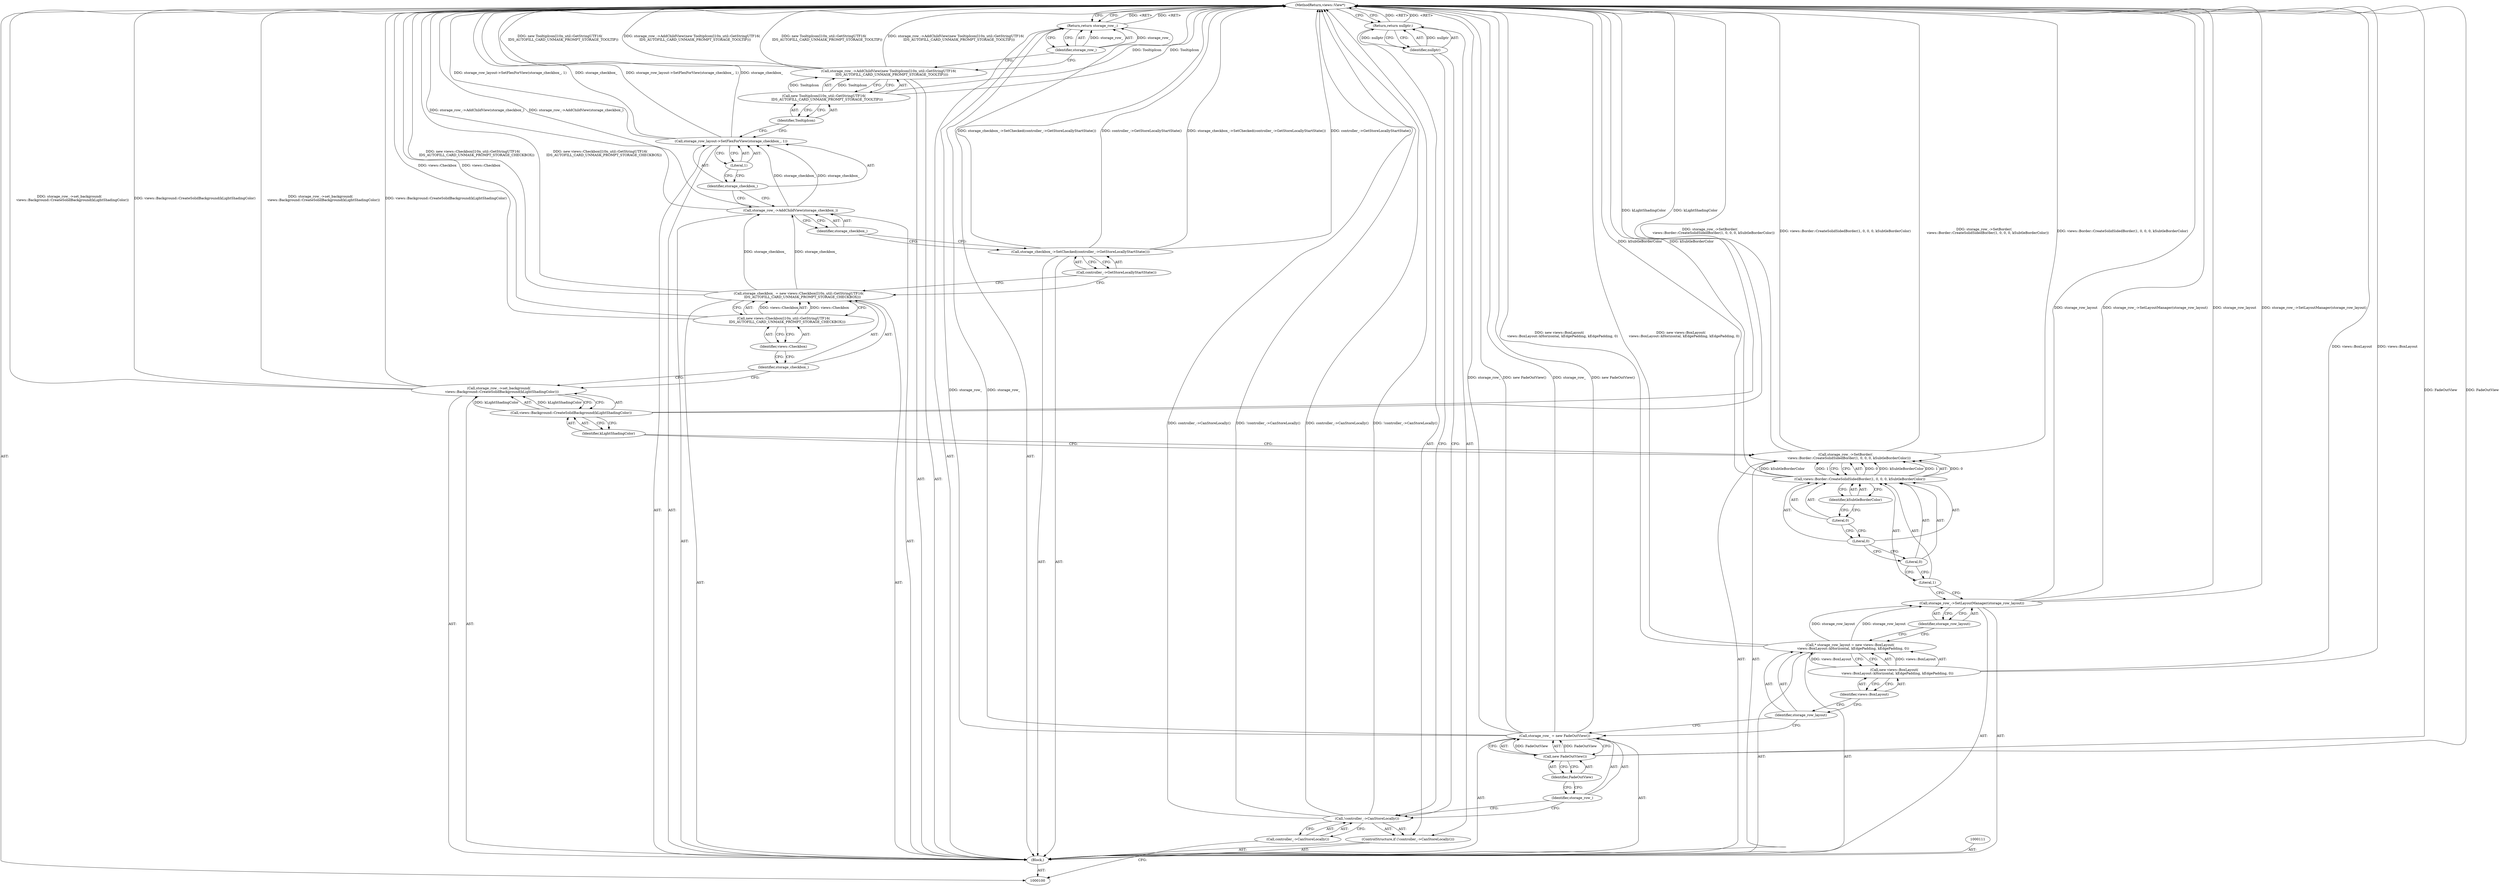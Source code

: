 digraph "0_Chrome_5cfe3023574666663d970ce48cdbc8ed15ce61d9_1" {
"1000144" [label="(MethodReturn,views::View*)"];
"1000101" [label="(Block,)"];
"1000120" [label="(Literal,1)"];
"1000121" [label="(Literal,0)"];
"1000122" [label="(Literal,0)"];
"1000123" [label="(Literal,0)"];
"1000124" [label="(Identifier,kSubtleBorderColor)"];
"1000119" [label="(Call,views::Border::CreateSolidSidedBorder(1, 0, 0, 0, kSubtleBorderColor))"];
"1000125" [label="(Call,storage_row_->set_background(\n      views::Background::CreateSolidBackground(kLightShadingColor)))"];
"1000127" [label="(Identifier,kLightShadingColor)"];
"1000126" [label="(Call,views::Background::CreateSolidBackground(kLightShadingColor))"];
"1000130" [label="(Call,new views::Checkbox(l10n_util::GetStringUTF16(\n       IDS_AUTOFILL_CARD_UNMASK_PROMPT_STORAGE_CHECKBOX)))"];
"1000131" [label="(Identifier,views::Checkbox)"];
"1000128" [label="(Call,storage_checkbox_ = new views::Checkbox(l10n_util::GetStringUTF16(\n       IDS_AUTOFILL_CARD_UNMASK_PROMPT_STORAGE_CHECKBOX)))"];
"1000129" [label="(Identifier,storage_checkbox_)"];
"1000132" [label="(Call,storage_checkbox_->SetChecked(controller_->GetStoreLocallyStartState()))"];
"1000133" [label="(Call,controller_->GetStoreLocallyStartState())"];
"1000134" [label="(Call,storage_row_->AddChildView(storage_checkbox_))"];
"1000135" [label="(Identifier,storage_checkbox_)"];
"1000136" [label="(Call,storage_row_layout->SetFlexForView(storage_checkbox_, 1))"];
"1000137" [label="(Identifier,storage_checkbox_)"];
"1000138" [label="(Literal,1)"];
"1000102" [label="(ControlStructure,if (!controller_->CanStoreLocally()))"];
"1000103" [label="(Call,!controller_->CanStoreLocally())"];
"1000104" [label="(Call,controller_->CanStoreLocally())"];
"1000139" [label="(Call,storage_row_->AddChildView(new TooltipIcon(l10n_util::GetStringUTF16(\n      IDS_AUTOFILL_CARD_UNMASK_PROMPT_STORAGE_TOOLTIP))))"];
"1000140" [label="(Call,new TooltipIcon(l10n_util::GetStringUTF16(\n      IDS_AUTOFILL_CARD_UNMASK_PROMPT_STORAGE_TOOLTIP)))"];
"1000141" [label="(Identifier,TooltipIcon)"];
"1000142" [label="(Return,return storage_row_;)"];
"1000143" [label="(Identifier,storage_row_)"];
"1000106" [label="(Identifier,nullptr)"];
"1000105" [label="(Return,return nullptr;)"];
"1000109" [label="(Call,new FadeOutView())"];
"1000107" [label="(Call,storage_row_ = new FadeOutView())"];
"1000108" [label="(Identifier,storage_row_)"];
"1000110" [label="(Identifier,FadeOutView)"];
"1000112" [label="(Call,* storage_row_layout = new views::BoxLayout(\n      views::BoxLayout::kHorizontal, kEdgePadding, kEdgePadding, 0))"];
"1000113" [label="(Identifier,storage_row_layout)"];
"1000114" [label="(Call,new views::BoxLayout(\n      views::BoxLayout::kHorizontal, kEdgePadding, kEdgePadding, 0))"];
"1000115" [label="(Identifier,views::BoxLayout)"];
"1000116" [label="(Call,storage_row_->SetLayoutManager(storage_row_layout))"];
"1000117" [label="(Identifier,storage_row_layout)"];
"1000118" [label="(Call,storage_row_->SetBorder(\n       views::Border::CreateSolidSidedBorder(1, 0, 0, 0, kSubtleBorderColor)))"];
"1000144" -> "1000100"  [label="AST: "];
"1000144" -> "1000105"  [label="CFG: "];
"1000144" -> "1000142"  [label="CFG: "];
"1000116" -> "1000144"  [label="DDG: storage_row_layout"];
"1000116" -> "1000144"  [label="DDG: storage_row_->SetLayoutManager(storage_row_layout)"];
"1000125" -> "1000144"  [label="DDG: storage_row_->set_background(\n      views::Background::CreateSolidBackground(kLightShadingColor))"];
"1000125" -> "1000144"  [label="DDG: views::Background::CreateSolidBackground(kLightShadingColor)"];
"1000107" -> "1000144"  [label="DDG: storage_row_"];
"1000107" -> "1000144"  [label="DDG: new FadeOutView()"];
"1000103" -> "1000144"  [label="DDG: controller_->CanStoreLocally()"];
"1000103" -> "1000144"  [label="DDG: !controller_->CanStoreLocally()"];
"1000112" -> "1000144"  [label="DDG: new views::BoxLayout(\n      views::BoxLayout::kHorizontal, kEdgePadding, kEdgePadding, 0)"];
"1000139" -> "1000144"  [label="DDG: new TooltipIcon(l10n_util::GetStringUTF16(\n      IDS_AUTOFILL_CARD_UNMASK_PROMPT_STORAGE_TOOLTIP))"];
"1000139" -> "1000144"  [label="DDG: storage_row_->AddChildView(new TooltipIcon(l10n_util::GetStringUTF16(\n      IDS_AUTOFILL_CARD_UNMASK_PROMPT_STORAGE_TOOLTIP)))"];
"1000114" -> "1000144"  [label="DDG: views::BoxLayout"];
"1000126" -> "1000144"  [label="DDG: kLightShadingColor"];
"1000118" -> "1000144"  [label="DDG: storage_row_->SetBorder(\n       views::Border::CreateSolidSidedBorder(1, 0, 0, 0, kSubtleBorderColor))"];
"1000118" -> "1000144"  [label="DDG: views::Border::CreateSolidSidedBorder(1, 0, 0, 0, kSubtleBorderColor)"];
"1000109" -> "1000144"  [label="DDG: FadeOutView"];
"1000136" -> "1000144"  [label="DDG: storage_row_layout->SetFlexForView(storage_checkbox_, 1)"];
"1000136" -> "1000144"  [label="DDG: storage_checkbox_"];
"1000128" -> "1000144"  [label="DDG: new views::Checkbox(l10n_util::GetStringUTF16(\n       IDS_AUTOFILL_CARD_UNMASK_PROMPT_STORAGE_CHECKBOX))"];
"1000132" -> "1000144"  [label="DDG: storage_checkbox_->SetChecked(controller_->GetStoreLocallyStartState())"];
"1000132" -> "1000144"  [label="DDG: controller_->GetStoreLocallyStartState()"];
"1000140" -> "1000144"  [label="DDG: TooltipIcon"];
"1000134" -> "1000144"  [label="DDG: storage_row_->AddChildView(storage_checkbox_)"];
"1000130" -> "1000144"  [label="DDG: views::Checkbox"];
"1000119" -> "1000144"  [label="DDG: kSubtleBorderColor"];
"1000142" -> "1000144"  [label="DDG: <RET>"];
"1000105" -> "1000144"  [label="DDG: <RET>"];
"1000101" -> "1000100"  [label="AST: "];
"1000102" -> "1000101"  [label="AST: "];
"1000107" -> "1000101"  [label="AST: "];
"1000111" -> "1000101"  [label="AST: "];
"1000112" -> "1000101"  [label="AST: "];
"1000116" -> "1000101"  [label="AST: "];
"1000118" -> "1000101"  [label="AST: "];
"1000125" -> "1000101"  [label="AST: "];
"1000128" -> "1000101"  [label="AST: "];
"1000132" -> "1000101"  [label="AST: "];
"1000134" -> "1000101"  [label="AST: "];
"1000136" -> "1000101"  [label="AST: "];
"1000139" -> "1000101"  [label="AST: "];
"1000142" -> "1000101"  [label="AST: "];
"1000120" -> "1000119"  [label="AST: "];
"1000120" -> "1000116"  [label="CFG: "];
"1000121" -> "1000120"  [label="CFG: "];
"1000121" -> "1000119"  [label="AST: "];
"1000121" -> "1000120"  [label="CFG: "];
"1000122" -> "1000121"  [label="CFG: "];
"1000122" -> "1000119"  [label="AST: "];
"1000122" -> "1000121"  [label="CFG: "];
"1000123" -> "1000122"  [label="CFG: "];
"1000123" -> "1000119"  [label="AST: "];
"1000123" -> "1000122"  [label="CFG: "];
"1000124" -> "1000123"  [label="CFG: "];
"1000124" -> "1000119"  [label="AST: "];
"1000124" -> "1000123"  [label="CFG: "];
"1000119" -> "1000124"  [label="CFG: "];
"1000119" -> "1000118"  [label="AST: "];
"1000119" -> "1000124"  [label="CFG: "];
"1000120" -> "1000119"  [label="AST: "];
"1000121" -> "1000119"  [label="AST: "];
"1000122" -> "1000119"  [label="AST: "];
"1000123" -> "1000119"  [label="AST: "];
"1000124" -> "1000119"  [label="AST: "];
"1000118" -> "1000119"  [label="CFG: "];
"1000119" -> "1000144"  [label="DDG: kSubtleBorderColor"];
"1000119" -> "1000118"  [label="DDG: 0"];
"1000119" -> "1000118"  [label="DDG: kSubtleBorderColor"];
"1000119" -> "1000118"  [label="DDG: 1"];
"1000125" -> "1000101"  [label="AST: "];
"1000125" -> "1000126"  [label="CFG: "];
"1000126" -> "1000125"  [label="AST: "];
"1000129" -> "1000125"  [label="CFG: "];
"1000125" -> "1000144"  [label="DDG: storage_row_->set_background(\n      views::Background::CreateSolidBackground(kLightShadingColor))"];
"1000125" -> "1000144"  [label="DDG: views::Background::CreateSolidBackground(kLightShadingColor)"];
"1000126" -> "1000125"  [label="DDG: kLightShadingColor"];
"1000127" -> "1000126"  [label="AST: "];
"1000127" -> "1000118"  [label="CFG: "];
"1000126" -> "1000127"  [label="CFG: "];
"1000126" -> "1000125"  [label="AST: "];
"1000126" -> "1000127"  [label="CFG: "];
"1000127" -> "1000126"  [label="AST: "];
"1000125" -> "1000126"  [label="CFG: "];
"1000126" -> "1000144"  [label="DDG: kLightShadingColor"];
"1000126" -> "1000125"  [label="DDG: kLightShadingColor"];
"1000130" -> "1000128"  [label="AST: "];
"1000130" -> "1000131"  [label="CFG: "];
"1000131" -> "1000130"  [label="AST: "];
"1000128" -> "1000130"  [label="CFG: "];
"1000130" -> "1000144"  [label="DDG: views::Checkbox"];
"1000130" -> "1000128"  [label="DDG: views::Checkbox"];
"1000131" -> "1000130"  [label="AST: "];
"1000131" -> "1000129"  [label="CFG: "];
"1000130" -> "1000131"  [label="CFG: "];
"1000128" -> "1000101"  [label="AST: "];
"1000128" -> "1000130"  [label="CFG: "];
"1000129" -> "1000128"  [label="AST: "];
"1000130" -> "1000128"  [label="AST: "];
"1000133" -> "1000128"  [label="CFG: "];
"1000128" -> "1000144"  [label="DDG: new views::Checkbox(l10n_util::GetStringUTF16(\n       IDS_AUTOFILL_CARD_UNMASK_PROMPT_STORAGE_CHECKBOX))"];
"1000130" -> "1000128"  [label="DDG: views::Checkbox"];
"1000128" -> "1000134"  [label="DDG: storage_checkbox_"];
"1000129" -> "1000128"  [label="AST: "];
"1000129" -> "1000125"  [label="CFG: "];
"1000131" -> "1000129"  [label="CFG: "];
"1000132" -> "1000101"  [label="AST: "];
"1000132" -> "1000133"  [label="CFG: "];
"1000133" -> "1000132"  [label="AST: "];
"1000135" -> "1000132"  [label="CFG: "];
"1000132" -> "1000144"  [label="DDG: storage_checkbox_->SetChecked(controller_->GetStoreLocallyStartState())"];
"1000132" -> "1000144"  [label="DDG: controller_->GetStoreLocallyStartState()"];
"1000133" -> "1000132"  [label="AST: "];
"1000133" -> "1000128"  [label="CFG: "];
"1000132" -> "1000133"  [label="CFG: "];
"1000134" -> "1000101"  [label="AST: "];
"1000134" -> "1000135"  [label="CFG: "];
"1000135" -> "1000134"  [label="AST: "];
"1000137" -> "1000134"  [label="CFG: "];
"1000134" -> "1000144"  [label="DDG: storage_row_->AddChildView(storage_checkbox_)"];
"1000128" -> "1000134"  [label="DDG: storage_checkbox_"];
"1000134" -> "1000136"  [label="DDG: storage_checkbox_"];
"1000135" -> "1000134"  [label="AST: "];
"1000135" -> "1000132"  [label="CFG: "];
"1000134" -> "1000135"  [label="CFG: "];
"1000136" -> "1000101"  [label="AST: "];
"1000136" -> "1000138"  [label="CFG: "];
"1000137" -> "1000136"  [label="AST: "];
"1000138" -> "1000136"  [label="AST: "];
"1000141" -> "1000136"  [label="CFG: "];
"1000136" -> "1000144"  [label="DDG: storage_row_layout->SetFlexForView(storage_checkbox_, 1)"];
"1000136" -> "1000144"  [label="DDG: storage_checkbox_"];
"1000134" -> "1000136"  [label="DDG: storage_checkbox_"];
"1000137" -> "1000136"  [label="AST: "];
"1000137" -> "1000134"  [label="CFG: "];
"1000138" -> "1000137"  [label="CFG: "];
"1000138" -> "1000136"  [label="AST: "];
"1000138" -> "1000137"  [label="CFG: "];
"1000136" -> "1000138"  [label="CFG: "];
"1000102" -> "1000101"  [label="AST: "];
"1000103" -> "1000102"  [label="AST: "];
"1000105" -> "1000102"  [label="AST: "];
"1000103" -> "1000102"  [label="AST: "];
"1000103" -> "1000104"  [label="CFG: "];
"1000104" -> "1000103"  [label="AST: "];
"1000106" -> "1000103"  [label="CFG: "];
"1000108" -> "1000103"  [label="CFG: "];
"1000103" -> "1000144"  [label="DDG: controller_->CanStoreLocally()"];
"1000103" -> "1000144"  [label="DDG: !controller_->CanStoreLocally()"];
"1000104" -> "1000103"  [label="AST: "];
"1000104" -> "1000100"  [label="CFG: "];
"1000103" -> "1000104"  [label="CFG: "];
"1000139" -> "1000101"  [label="AST: "];
"1000139" -> "1000140"  [label="CFG: "];
"1000140" -> "1000139"  [label="AST: "];
"1000143" -> "1000139"  [label="CFG: "];
"1000139" -> "1000144"  [label="DDG: new TooltipIcon(l10n_util::GetStringUTF16(\n      IDS_AUTOFILL_CARD_UNMASK_PROMPT_STORAGE_TOOLTIP))"];
"1000139" -> "1000144"  [label="DDG: storage_row_->AddChildView(new TooltipIcon(l10n_util::GetStringUTF16(\n      IDS_AUTOFILL_CARD_UNMASK_PROMPT_STORAGE_TOOLTIP)))"];
"1000140" -> "1000139"  [label="DDG: TooltipIcon"];
"1000140" -> "1000139"  [label="AST: "];
"1000140" -> "1000141"  [label="CFG: "];
"1000141" -> "1000140"  [label="AST: "];
"1000139" -> "1000140"  [label="CFG: "];
"1000140" -> "1000144"  [label="DDG: TooltipIcon"];
"1000140" -> "1000139"  [label="DDG: TooltipIcon"];
"1000141" -> "1000140"  [label="AST: "];
"1000141" -> "1000136"  [label="CFG: "];
"1000140" -> "1000141"  [label="CFG: "];
"1000142" -> "1000101"  [label="AST: "];
"1000142" -> "1000143"  [label="CFG: "];
"1000143" -> "1000142"  [label="AST: "];
"1000144" -> "1000142"  [label="CFG: "];
"1000142" -> "1000144"  [label="DDG: <RET>"];
"1000143" -> "1000142"  [label="DDG: storage_row_"];
"1000107" -> "1000142"  [label="DDG: storage_row_"];
"1000143" -> "1000142"  [label="AST: "];
"1000143" -> "1000139"  [label="CFG: "];
"1000142" -> "1000143"  [label="CFG: "];
"1000143" -> "1000142"  [label="DDG: storage_row_"];
"1000106" -> "1000105"  [label="AST: "];
"1000106" -> "1000103"  [label="CFG: "];
"1000105" -> "1000106"  [label="CFG: "];
"1000106" -> "1000105"  [label="DDG: nullptr"];
"1000105" -> "1000102"  [label="AST: "];
"1000105" -> "1000106"  [label="CFG: "];
"1000106" -> "1000105"  [label="AST: "];
"1000144" -> "1000105"  [label="CFG: "];
"1000105" -> "1000144"  [label="DDG: <RET>"];
"1000106" -> "1000105"  [label="DDG: nullptr"];
"1000109" -> "1000107"  [label="AST: "];
"1000109" -> "1000110"  [label="CFG: "];
"1000110" -> "1000109"  [label="AST: "];
"1000107" -> "1000109"  [label="CFG: "];
"1000109" -> "1000144"  [label="DDG: FadeOutView"];
"1000109" -> "1000107"  [label="DDG: FadeOutView"];
"1000107" -> "1000101"  [label="AST: "];
"1000107" -> "1000109"  [label="CFG: "];
"1000108" -> "1000107"  [label="AST: "];
"1000109" -> "1000107"  [label="AST: "];
"1000113" -> "1000107"  [label="CFG: "];
"1000107" -> "1000144"  [label="DDG: storage_row_"];
"1000107" -> "1000144"  [label="DDG: new FadeOutView()"];
"1000109" -> "1000107"  [label="DDG: FadeOutView"];
"1000107" -> "1000142"  [label="DDG: storage_row_"];
"1000108" -> "1000107"  [label="AST: "];
"1000108" -> "1000103"  [label="CFG: "];
"1000110" -> "1000108"  [label="CFG: "];
"1000110" -> "1000109"  [label="AST: "];
"1000110" -> "1000108"  [label="CFG: "];
"1000109" -> "1000110"  [label="CFG: "];
"1000112" -> "1000101"  [label="AST: "];
"1000112" -> "1000114"  [label="CFG: "];
"1000113" -> "1000112"  [label="AST: "];
"1000114" -> "1000112"  [label="AST: "];
"1000117" -> "1000112"  [label="CFG: "];
"1000112" -> "1000144"  [label="DDG: new views::BoxLayout(\n      views::BoxLayout::kHorizontal, kEdgePadding, kEdgePadding, 0)"];
"1000114" -> "1000112"  [label="DDG: views::BoxLayout"];
"1000112" -> "1000116"  [label="DDG: storage_row_layout"];
"1000113" -> "1000112"  [label="AST: "];
"1000113" -> "1000107"  [label="CFG: "];
"1000115" -> "1000113"  [label="CFG: "];
"1000114" -> "1000112"  [label="AST: "];
"1000114" -> "1000115"  [label="CFG: "];
"1000115" -> "1000114"  [label="AST: "];
"1000112" -> "1000114"  [label="CFG: "];
"1000114" -> "1000144"  [label="DDG: views::BoxLayout"];
"1000114" -> "1000112"  [label="DDG: views::BoxLayout"];
"1000115" -> "1000114"  [label="AST: "];
"1000115" -> "1000113"  [label="CFG: "];
"1000114" -> "1000115"  [label="CFG: "];
"1000116" -> "1000101"  [label="AST: "];
"1000116" -> "1000117"  [label="CFG: "];
"1000117" -> "1000116"  [label="AST: "];
"1000120" -> "1000116"  [label="CFG: "];
"1000116" -> "1000144"  [label="DDG: storage_row_layout"];
"1000116" -> "1000144"  [label="DDG: storage_row_->SetLayoutManager(storage_row_layout)"];
"1000112" -> "1000116"  [label="DDG: storage_row_layout"];
"1000117" -> "1000116"  [label="AST: "];
"1000117" -> "1000112"  [label="CFG: "];
"1000116" -> "1000117"  [label="CFG: "];
"1000118" -> "1000101"  [label="AST: "];
"1000118" -> "1000119"  [label="CFG: "];
"1000119" -> "1000118"  [label="AST: "];
"1000127" -> "1000118"  [label="CFG: "];
"1000118" -> "1000144"  [label="DDG: storage_row_->SetBorder(\n       views::Border::CreateSolidSidedBorder(1, 0, 0, 0, kSubtleBorderColor))"];
"1000118" -> "1000144"  [label="DDG: views::Border::CreateSolidSidedBorder(1, 0, 0, 0, kSubtleBorderColor)"];
"1000119" -> "1000118"  [label="DDG: 0"];
"1000119" -> "1000118"  [label="DDG: kSubtleBorderColor"];
"1000119" -> "1000118"  [label="DDG: 1"];
}

